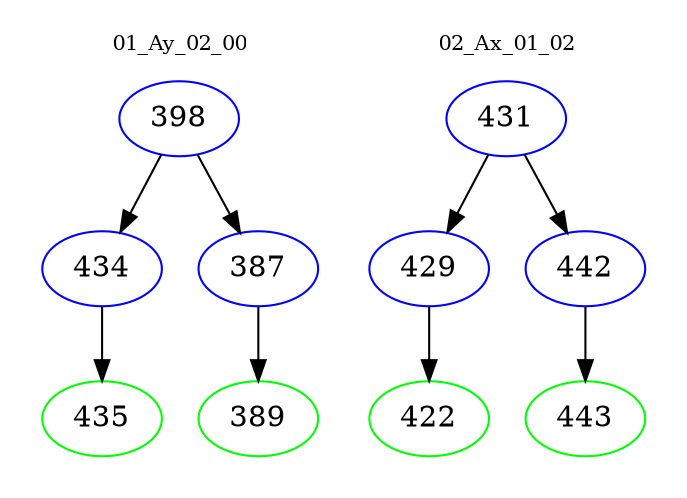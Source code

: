 digraph{
subgraph cluster_0 {
color = white
label = "01_Ay_02_00";
fontsize=10;
T0_398 [label="398", color="blue"]
T0_398 -> T0_434 [color="black"]
T0_434 [label="434", color="blue"]
T0_434 -> T0_435 [color="black"]
T0_435 [label="435", color="green"]
T0_398 -> T0_387 [color="black"]
T0_387 [label="387", color="blue"]
T0_387 -> T0_389 [color="black"]
T0_389 [label="389", color="green"]
}
subgraph cluster_1 {
color = white
label = "02_Ax_01_02";
fontsize=10;
T1_431 [label="431", color="blue"]
T1_431 -> T1_429 [color="black"]
T1_429 [label="429", color="blue"]
T1_429 -> T1_422 [color="black"]
T1_422 [label="422", color="green"]
T1_431 -> T1_442 [color="black"]
T1_442 [label="442", color="blue"]
T1_442 -> T1_443 [color="black"]
T1_443 [label="443", color="green"]
}
}
